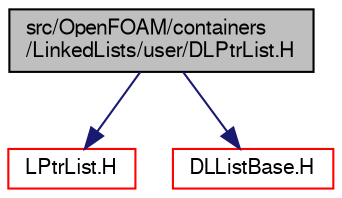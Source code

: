 digraph "src/OpenFOAM/containers/LinkedLists/user/DLPtrList.H"
{
  bgcolor="transparent";
  edge [fontname="FreeSans",fontsize="10",labelfontname="FreeSans",labelfontsize="10"];
  node [fontname="FreeSans",fontsize="10",shape=record];
  Node0 [label="src/OpenFOAM/containers\l/LinkedLists/user/DLPtrList.H",height=0.2,width=0.4,color="black", fillcolor="grey75", style="filled", fontcolor="black"];
  Node0 -> Node1 [color="midnightblue",fontsize="10",style="solid",fontname="FreeSans"];
  Node1 [label="LPtrList.H",height=0.2,width=0.4,color="red",URL="$a08537.html"];
  Node0 -> Node10 [color="midnightblue",fontsize="10",style="solid",fontname="FreeSans"];
  Node10 [label="DLListBase.H",height=0.2,width=0.4,color="red",URL="$a08555.html"];
}
